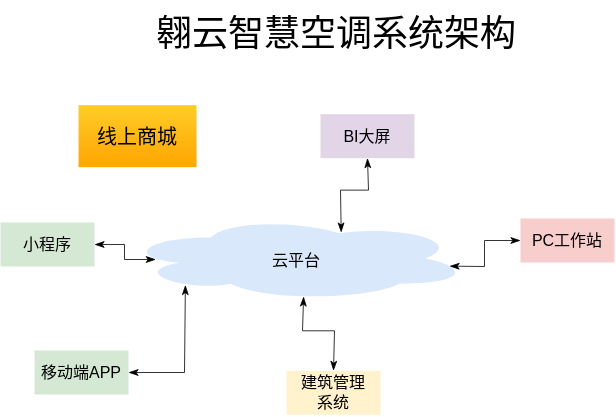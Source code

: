 <mxfile version="16.2.1" type="github">
  <diagram id="a1D_lF2K-nznCuwd_Psa" name="第 1 页">
    <mxGraphModel dx="687" dy="371" grid="1" gridSize="1" guides="1" tooltips="1" connect="1" arrows="1" fold="1" page="1" pageScale="1" pageWidth="827" pageHeight="1169" math="0" shadow="0">
      <root>
        <mxCell id="0" />
        <mxCell id="1" parent="0" />
        <mxCell id="IbOyLZbnckM_9YpusnKu-1" value="&lt;div&gt;&lt;font style=&quot;font-size: 8px&quot;&gt;云平台&lt;/font&gt;&lt;/div&gt;" style="ellipse;shape=cloud;whiteSpace=wrap;html=1;strokeWidth=0.2;fillColor=#dae8fc;strokeColor=none;" vertex="1" parent="1">
          <mxGeometry x="283" y="249" width="172" height="42" as="geometry" />
        </mxCell>
        <mxCell id="IbOyLZbnckM_9YpusnKu-5" value="&lt;div&gt;建筑管理&lt;/div&gt;&lt;div&gt;系统&lt;/div&gt;" style="rounded=0;whiteSpace=wrap;html=1;strokeWidth=0.2;fontSize=8;fillColor=#fff2cc;strokeColor=none;" vertex="1" parent="1">
          <mxGeometry x="364" y="326.15" width="47" height="22" as="geometry" />
        </mxCell>
        <mxCell id="IbOyLZbnckM_9YpusnKu-6" value="PC工作站" style="rounded=0;whiteSpace=wrap;html=1;strokeWidth=0.2;fontSize=8;fillColor=#f8cecc;strokeColor=none;" vertex="1" parent="1">
          <mxGeometry x="481" y="250" width="47" height="22" as="geometry" />
        </mxCell>
        <mxCell id="IbOyLZbnckM_9YpusnKu-8" value="BI大屏" style="rounded=0;whiteSpace=wrap;html=1;strokeWidth=0.2;fontSize=8;fillColor=#e1d5e7;strokeColor=none;" vertex="1" parent="1">
          <mxGeometry x="381" y="197.82" width="47" height="22" as="geometry" />
        </mxCell>
        <mxCell id="IbOyLZbnckM_9YpusnKu-11" value="&lt;div&gt;&lt;font style=&quot;font-size: 18px&quot;&gt;翱云智慧空调系统架构&lt;/font&gt;&lt;/div&gt;" style="text;whiteSpace=wrap;html=1;" vertex="1" parent="1">
          <mxGeometry x="297" y="141" width="204" height="20" as="geometry" />
        </mxCell>
        <mxCell id="IbOyLZbnckM_9YpusnKu-13" value="" style="endArrow=classicThin;html=1;rounded=0;fontSize=8;exitX=1;exitY=0.5;exitDx=0;exitDy=0;entryX=0.177;entryY=0.816;entryDx=0;entryDy=0;entryPerimeter=0;startArrow=classicThin;startFill=1;endFill=1;strokeWidth=0.4;endSize=4;startSize=4;" edge="1" parent="1" source="IbOyLZbnckM_9YpusnKu-19" target="IbOyLZbnckM_9YpusnKu-1">
          <mxGeometry width="50" height="50" relative="1" as="geometry">
            <mxPoint x="285.0" y="309" as="sourcePoint" />
            <mxPoint x="313.236" y="273.996" as="targetPoint" />
            <Array as="points">
              <mxPoint x="313" y="327" />
            </Array>
          </mxGeometry>
        </mxCell>
        <mxCell id="IbOyLZbnckM_9YpusnKu-15" value="" style="endArrow=classicThin;html=1;rounded=0;fontSize=8;exitX=0.5;exitY=0;exitDx=0;exitDy=0;entryX=0.666;entryY=0.925;entryDx=0;entryDy=0;entryPerimeter=0;startArrow=classicThin;startFill=1;endFill=1;strokeWidth=0.4;endSize=4;startSize=4;" edge="1" parent="1" source="IbOyLZbnckM_9YpusnKu-5">
          <mxGeometry width="50" height="50" relative="1" as="geometry">
            <mxPoint x="355.0" y="333.17" as="sourcePoint" />
            <mxPoint x="372.552" y="289" as="targetPoint" />
            <Array as="points">
              <mxPoint x="388" y="306.15" />
              <mxPoint x="372" y="306.15" />
            </Array>
          </mxGeometry>
        </mxCell>
        <mxCell id="IbOyLZbnckM_9YpusnKu-16" value="" style="endArrow=classicThin;html=1;rounded=0;fontSize=8;exitX=0.945;exitY=0.591;exitDx=0;exitDy=0;entryX=0;entryY=0.5;entryDx=0;entryDy=0;startArrow=classicThin;startFill=1;endFill=1;strokeWidth=0.4;endSize=4;startSize=4;exitPerimeter=0;" edge="1" parent="1" source="IbOyLZbnckM_9YpusnKu-1" target="IbOyLZbnckM_9YpusnKu-6">
          <mxGeometry width="50" height="50" relative="1" as="geometry">
            <mxPoint x="446" y="293.02" as="sourcePoint" />
            <mxPoint x="467.236" y="237.996" as="targetPoint" />
            <Array as="points">
              <mxPoint x="463" y="274" />
              <mxPoint x="463" y="261" />
            </Array>
          </mxGeometry>
        </mxCell>
        <mxCell id="IbOyLZbnckM_9YpusnKu-17" value="" style="endArrow=classicThin;html=1;rounded=0;fontSize=8;exitX=0.723;exitY=0.171;exitDx=0;exitDy=0;entryX=0.5;entryY=1;entryDx=0;entryDy=0;startArrow=classicThin;startFill=1;endFill=1;strokeWidth=0.4;endSize=4;startSize=4;exitPerimeter=0;" edge="1" parent="1" target="IbOyLZbnckM_9YpusnKu-8">
          <mxGeometry width="50" height="50" relative="1" as="geometry">
            <mxPoint x="391.356" y="257.002" as="sourcePoint" />
            <mxPoint x="389.236" y="225.816" as="targetPoint" />
            <Array as="points">
              <mxPoint x="391" y="235.82" />
              <mxPoint x="405" y="235.82" />
            </Array>
          </mxGeometry>
        </mxCell>
        <mxCell id="IbOyLZbnckM_9YpusnKu-19" value="移动端APP" style="rounded=0;whiteSpace=wrap;html=1;strokeWidth=0.2;fontSize=8;fillColor=#d5e8d4;strokeColor=none;" vertex="1" parent="1">
          <mxGeometry x="238" y="316" width="47" height="22" as="geometry" />
        </mxCell>
        <mxCell id="IbOyLZbnckM_9YpusnKu-22" style="edgeStyle=orthogonalEdgeStyle;rounded=0;orthogonalLoop=1;jettySize=auto;html=1;exitX=1;exitY=0.5;exitDx=0;exitDy=0;entryX=0.091;entryY=0.512;entryDx=0;entryDy=0;entryPerimeter=0;fontSize=8;endArrow=classicThin;startArrow=classicThin;startFill=1;endFill=1;strokeWidth=0.4;endSize=4;startSize=4;" edge="1" parent="1" source="IbOyLZbnckM_9YpusnKu-20" target="IbOyLZbnckM_9YpusnKu-1">
          <mxGeometry relative="1" as="geometry">
            <Array as="points">
              <mxPoint x="283" y="263" />
              <mxPoint x="283" y="271" />
            </Array>
          </mxGeometry>
        </mxCell>
        <mxCell id="IbOyLZbnckM_9YpusnKu-20" value="小程序" style="rounded=0;whiteSpace=wrap;html=1;strokeWidth=0.2;fontSize=8;fillColor=#d5e8d4;strokeColor=none;" vertex="1" parent="1">
          <mxGeometry x="221" y="252" width="47" height="22" as="geometry" />
        </mxCell>
        <mxCell id="IbOyLZbnckM_9YpusnKu-23" value="&lt;font style=&quot;font-size: 10px&quot;&gt;线上商城&lt;/font&gt;" style="rounded=0;whiteSpace=wrap;html=1;strokeWidth=0.2;fontSize=8;fillColor=#ffcd28;strokeColor=none;gradientColor=#ffa500;" vertex="1" parent="1">
          <mxGeometry x="260" y="193.32" width="59" height="31" as="geometry" />
        </mxCell>
      </root>
    </mxGraphModel>
  </diagram>
</mxfile>
